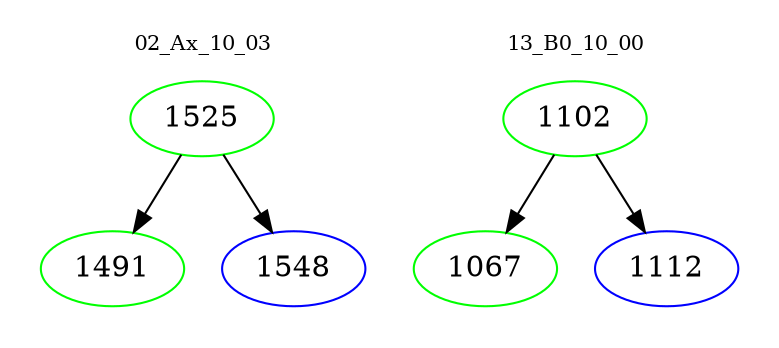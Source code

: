 digraph{
subgraph cluster_0 {
color = white
label = "02_Ax_10_03";
fontsize=10;
T0_1525 [label="1525", color="green"]
T0_1525 -> T0_1491 [color="black"]
T0_1491 [label="1491", color="green"]
T0_1525 -> T0_1548 [color="black"]
T0_1548 [label="1548", color="blue"]
}
subgraph cluster_1 {
color = white
label = "13_B0_10_00";
fontsize=10;
T1_1102 [label="1102", color="green"]
T1_1102 -> T1_1067 [color="black"]
T1_1067 [label="1067", color="green"]
T1_1102 -> T1_1112 [color="black"]
T1_1112 [label="1112", color="blue"]
}
}
